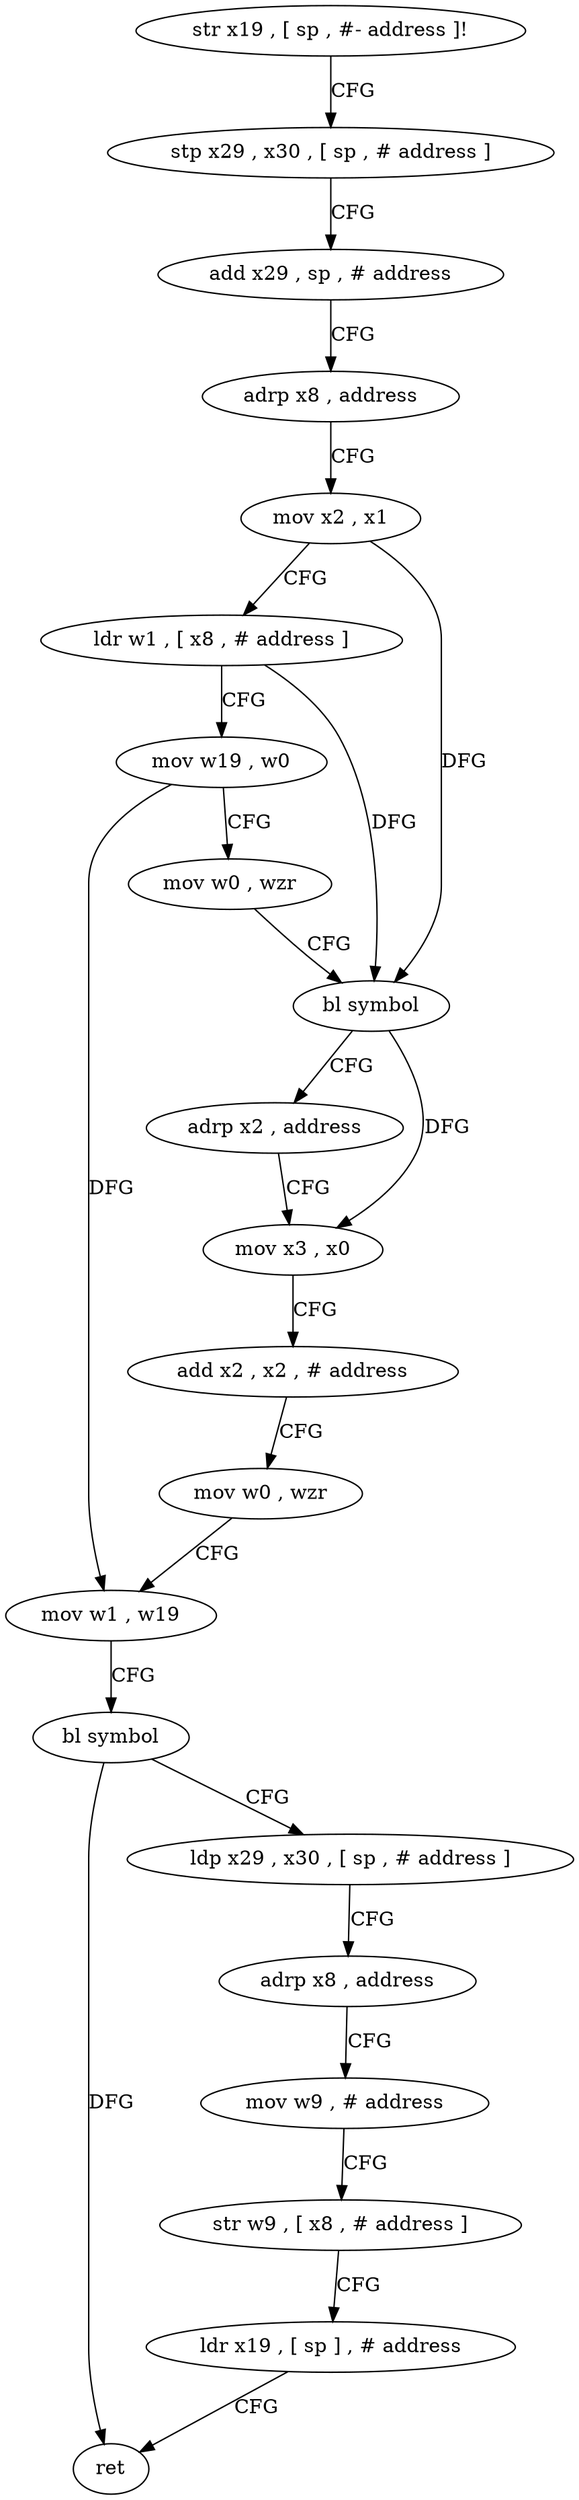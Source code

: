 digraph "func" {
"4231788" [label = "str x19 , [ sp , #- address ]!" ]
"4231792" [label = "stp x29 , x30 , [ sp , # address ]" ]
"4231796" [label = "add x29 , sp , # address" ]
"4231800" [label = "adrp x8 , address" ]
"4231804" [label = "mov x2 , x1" ]
"4231808" [label = "ldr w1 , [ x8 , # address ]" ]
"4231812" [label = "mov w19 , w0" ]
"4231816" [label = "mov w0 , wzr" ]
"4231820" [label = "bl symbol" ]
"4231824" [label = "adrp x2 , address" ]
"4231828" [label = "mov x3 , x0" ]
"4231832" [label = "add x2 , x2 , # address" ]
"4231836" [label = "mov w0 , wzr" ]
"4231840" [label = "mov w1 , w19" ]
"4231844" [label = "bl symbol" ]
"4231848" [label = "ldp x29 , x30 , [ sp , # address ]" ]
"4231852" [label = "adrp x8 , address" ]
"4231856" [label = "mov w9 , # address" ]
"4231860" [label = "str w9 , [ x8 , # address ]" ]
"4231864" [label = "ldr x19 , [ sp ] , # address" ]
"4231868" [label = "ret" ]
"4231788" -> "4231792" [ label = "CFG" ]
"4231792" -> "4231796" [ label = "CFG" ]
"4231796" -> "4231800" [ label = "CFG" ]
"4231800" -> "4231804" [ label = "CFG" ]
"4231804" -> "4231808" [ label = "CFG" ]
"4231804" -> "4231820" [ label = "DFG" ]
"4231808" -> "4231812" [ label = "CFG" ]
"4231808" -> "4231820" [ label = "DFG" ]
"4231812" -> "4231816" [ label = "CFG" ]
"4231812" -> "4231840" [ label = "DFG" ]
"4231816" -> "4231820" [ label = "CFG" ]
"4231820" -> "4231824" [ label = "CFG" ]
"4231820" -> "4231828" [ label = "DFG" ]
"4231824" -> "4231828" [ label = "CFG" ]
"4231828" -> "4231832" [ label = "CFG" ]
"4231832" -> "4231836" [ label = "CFG" ]
"4231836" -> "4231840" [ label = "CFG" ]
"4231840" -> "4231844" [ label = "CFG" ]
"4231844" -> "4231848" [ label = "CFG" ]
"4231844" -> "4231868" [ label = "DFG" ]
"4231848" -> "4231852" [ label = "CFG" ]
"4231852" -> "4231856" [ label = "CFG" ]
"4231856" -> "4231860" [ label = "CFG" ]
"4231860" -> "4231864" [ label = "CFG" ]
"4231864" -> "4231868" [ label = "CFG" ]
}
